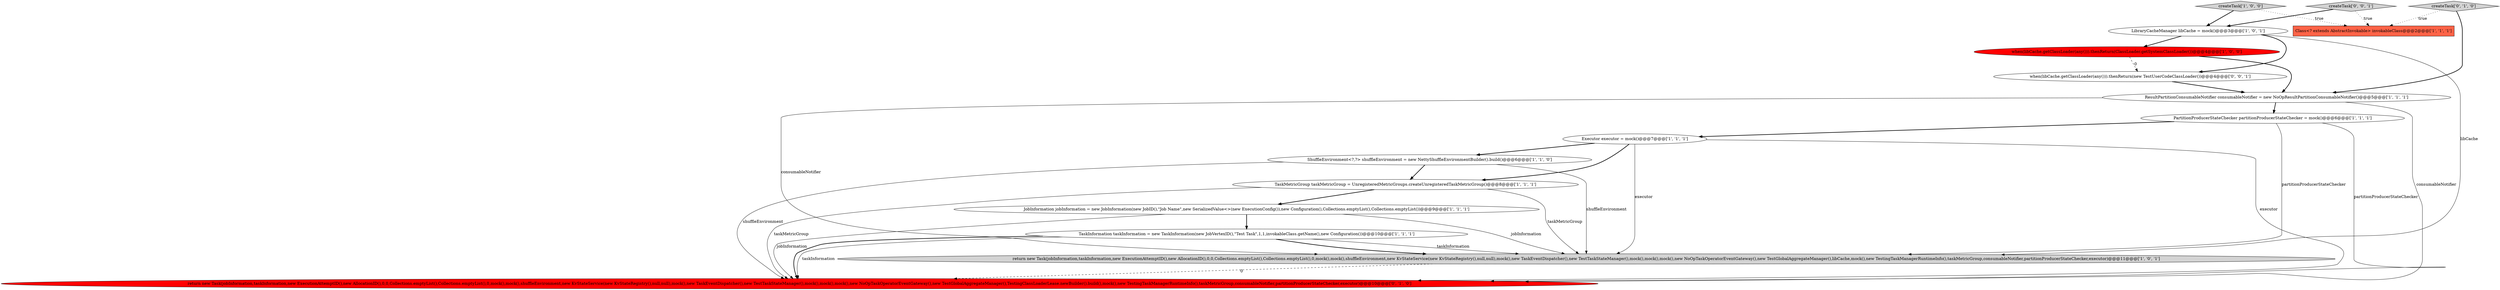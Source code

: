 digraph {
14 [style = filled, label = "when(libCache.getClassLoader(any())).thenReturn(new TestUserCodeClassLoader())@@@4@@@['0', '0', '1']", fillcolor = white, shape = ellipse image = "AAA0AAABBB3BBB"];
15 [style = filled, label = "createTask['0', '0', '1']", fillcolor = lightgray, shape = diamond image = "AAA0AAABBB3BBB"];
4 [style = filled, label = "ResultPartitionConsumableNotifier consumableNotifier = new NoOpResultPartitionConsumableNotifier()@@@5@@@['1', '1', '1']", fillcolor = white, shape = ellipse image = "AAA0AAABBB1BBB"];
2 [style = filled, label = "LibraryCacheManager libCache = mock()@@@3@@@['1', '0', '1']", fillcolor = white, shape = ellipse image = "AAA0AAABBB1BBB"];
9 [style = filled, label = "Executor executor = mock()@@@7@@@['1', '1', '1']", fillcolor = white, shape = ellipse image = "AAA0AAABBB1BBB"];
13 [style = filled, label = "createTask['0', '1', '0']", fillcolor = lightgray, shape = diamond image = "AAA0AAABBB2BBB"];
7 [style = filled, label = "ShuffleEnvironment<?,?> shuffleEnvironment = new NettyShuffleEnvironmentBuilder().build()@@@6@@@['1', '1', '0']", fillcolor = white, shape = ellipse image = "AAA0AAABBB1BBB"];
8 [style = filled, label = "JobInformation jobInformation = new JobInformation(new JobID(),\"Job Name\",new SerializedValue<>(new ExecutionConfig()),new Configuration(),Collections.emptyList(),Collections.emptyList())@@@9@@@['1', '1', '1']", fillcolor = white, shape = ellipse image = "AAA0AAABBB1BBB"];
6 [style = filled, label = "createTask['1', '0', '0']", fillcolor = lightgray, shape = diamond image = "AAA0AAABBB1BBB"];
3 [style = filled, label = "TaskMetricGroup taskMetricGroup = UnregisteredMetricGroups.createUnregisteredTaskMetricGroup()@@@8@@@['1', '1', '1']", fillcolor = white, shape = ellipse image = "AAA0AAABBB1BBB"];
10 [style = filled, label = "PartitionProducerStateChecker partitionProducerStateChecker = mock()@@@6@@@['1', '1', '1']", fillcolor = white, shape = ellipse image = "AAA0AAABBB1BBB"];
5 [style = filled, label = "when(libCache.getClassLoader(any())).thenReturn(ClassLoader.getSystemClassLoader())@@@4@@@['1', '0', '0']", fillcolor = red, shape = ellipse image = "AAA1AAABBB1BBB"];
11 [style = filled, label = "Class<? extends AbstractInvokable> invokableClass@@@2@@@['1', '1', '1']", fillcolor = tomato, shape = box image = "AAA0AAABBB1BBB"];
12 [style = filled, label = "return new Task(jobInformation,taskInformation,new ExecutionAttemptID(),new AllocationID(),0,0,Collections.emptyList(),Collections.emptyList(),0,mock(),mock(),shuffleEnvironment,new KvStateService(new KvStateRegistry(),null,null),mock(),new TaskEventDispatcher(),new TestTaskStateManager(),mock(),mock(),mock(),new NoOpTaskOperatorEventGateway(),new TestGlobalAggregateManager(),TestingClassLoaderLease.newBuilder().build(),mock(),new TestingTaskManagerRuntimeInfo(),taskMetricGroup,consumableNotifier,partitionProducerStateChecker,executor)@@@10@@@['0', '1', '0']", fillcolor = red, shape = ellipse image = "AAA1AAABBB2BBB"];
0 [style = filled, label = "TaskInformation taskInformation = new TaskInformation(new JobVertexID(),\"Test Task\",1,1,invokableClass.getName(),new Configuration())@@@10@@@['1', '1', '1']", fillcolor = white, shape = ellipse image = "AAA0AAABBB1BBB"];
1 [style = filled, label = "return new Task(jobInformation,taskInformation,new ExecutionAttemptID(),new AllocationID(),0,0,Collections.emptyList(),Collections.emptyList(),0,mock(),mock(),shuffleEnvironment,new KvStateService(new KvStateRegistry(),null,null),mock(),new TaskEventDispatcher(),new TestTaskStateManager(),mock(),mock(),mock(),new NoOpTaskOperatorEventGateway(),new TestGlobalAggregateManager(),libCache,mock(),new TestingTaskManagerRuntimeInfo(),taskMetricGroup,consumableNotifier,partitionProducerStateChecker,executor)@@@11@@@['1', '0', '1']", fillcolor = lightgray, shape = ellipse image = "AAA0AAABBB1BBB"];
4->10 [style = bold, label=""];
15->2 [style = bold, label=""];
9->12 [style = solid, label="executor"];
4->1 [style = solid, label="consumableNotifier"];
5->14 [style = dashed, label="0"];
2->1 [style = solid, label="libCache"];
0->12 [style = solid, label="taskInformation"];
0->12 [style = bold, label=""];
9->7 [style = bold, label=""];
7->3 [style = bold, label=""];
4->12 [style = solid, label="consumableNotifier"];
6->2 [style = bold, label=""];
7->12 [style = solid, label="shuffleEnvironment"];
8->0 [style = bold, label=""];
1->12 [style = dashed, label="0"];
3->12 [style = solid, label="taskMetricGroup"];
0->1 [style = bold, label=""];
3->8 [style = bold, label=""];
3->1 [style = solid, label="taskMetricGroup"];
2->14 [style = bold, label=""];
5->4 [style = bold, label=""];
10->12 [style = solid, label="partitionProducerStateChecker"];
15->11 [style = dotted, label="true"];
7->1 [style = solid, label="shuffleEnvironment"];
9->3 [style = bold, label=""];
10->1 [style = solid, label="partitionProducerStateChecker"];
9->1 [style = solid, label="executor"];
8->12 [style = solid, label="jobInformation"];
13->11 [style = dotted, label="true"];
10->9 [style = bold, label=""];
6->11 [style = dotted, label="true"];
8->1 [style = solid, label="jobInformation"];
0->1 [style = solid, label="taskInformation"];
2->5 [style = bold, label=""];
14->4 [style = bold, label=""];
13->4 [style = bold, label=""];
}
